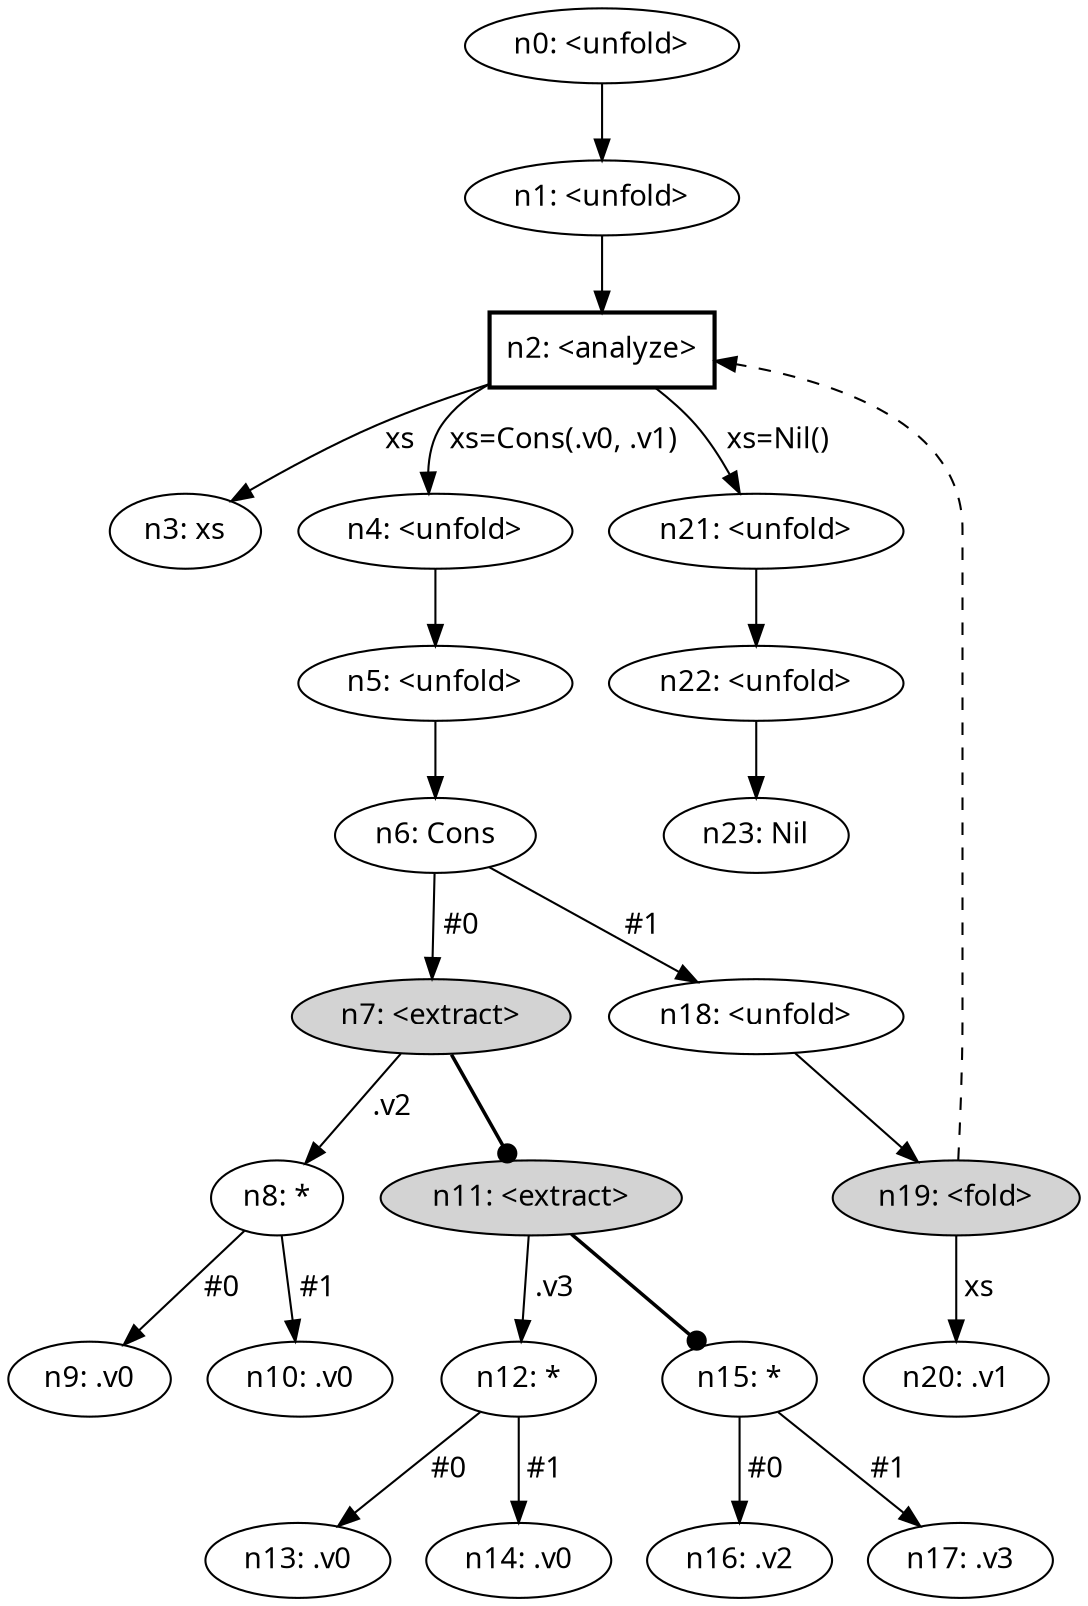 digraph {
    node [fontname="bold helvetica"];
    edge [fontname="bold helvetica"];
    n0 [label="n0: <unfold>"];
    n1 [label="n1: <unfold>"];
    n0 -> n1;
    n2 [label="n2: <analyze>"] [shape=box style=bold];
    n1 -> n2;
    n3 [label="n3: xs"];
    n2 -> n3 [label=" xs "];
    n4 [label="n4: <unfold>"];
    n2 -> n4 [label=" xs=Cons(.v0, .v1) "];
    n5 [label="n5: <unfold>"];
    n4 -> n5;
    n6 [label="n6: Cons"];
    n5 -> n6;
    n7 [label="n7: <extract>"] [style=filled];
    n6 -> n7 [label=" #0 "];
    n8 [label="n8: *"];
    n7 -> n8 [label=" .v2 "];
    n9 [label="n9: .v0"];
    n8 -> n9 [label=" #0 "];
    n10 [label="n10: .v0"];
    n8 -> n10 [label=" #1 "];
    n11 [label="n11: <extract>"] [style=filled];
    n7 -> n11 [penwidth=1.7 arrowhead=dot];
    n12 [label="n12: *"];
    n11 -> n12 [label=" .v3 "];
    n13 [label="n13: .v0"];
    n12 -> n13 [label=" #0 "];
    n14 [label="n14: .v0"];
    n12 -> n14 [label=" #1 "];
    n15 [label="n15: *"];
    n11 -> n15 [penwidth=1.7 arrowhead=dot];
    n16 [label="n16: .v2"];
    n15 -> n16 [label=" #0 "];
    n17 [label="n17: .v3"];
    n15 -> n17 [label=" #1 "];
    n18 [label="n18: <unfold>"];
    n6 -> n18 [label=" #1 "];
    n19 [label="n19: <fold>"] [style=filled];
    n18 -> n19;
    n19 -> n2 [style=dashed];
    n20 [label="n20: .v1"];
    n19 -> n20 [label=" xs "];
    n21 [label="n21: <unfold>"];
    n2 -> n21 [label=" xs=Nil() "];
    n22 [label="n22: <unfold>"];
    n21 -> n22;
    n23 [label="n23: Nil"];
    n22 -> n23;
}
